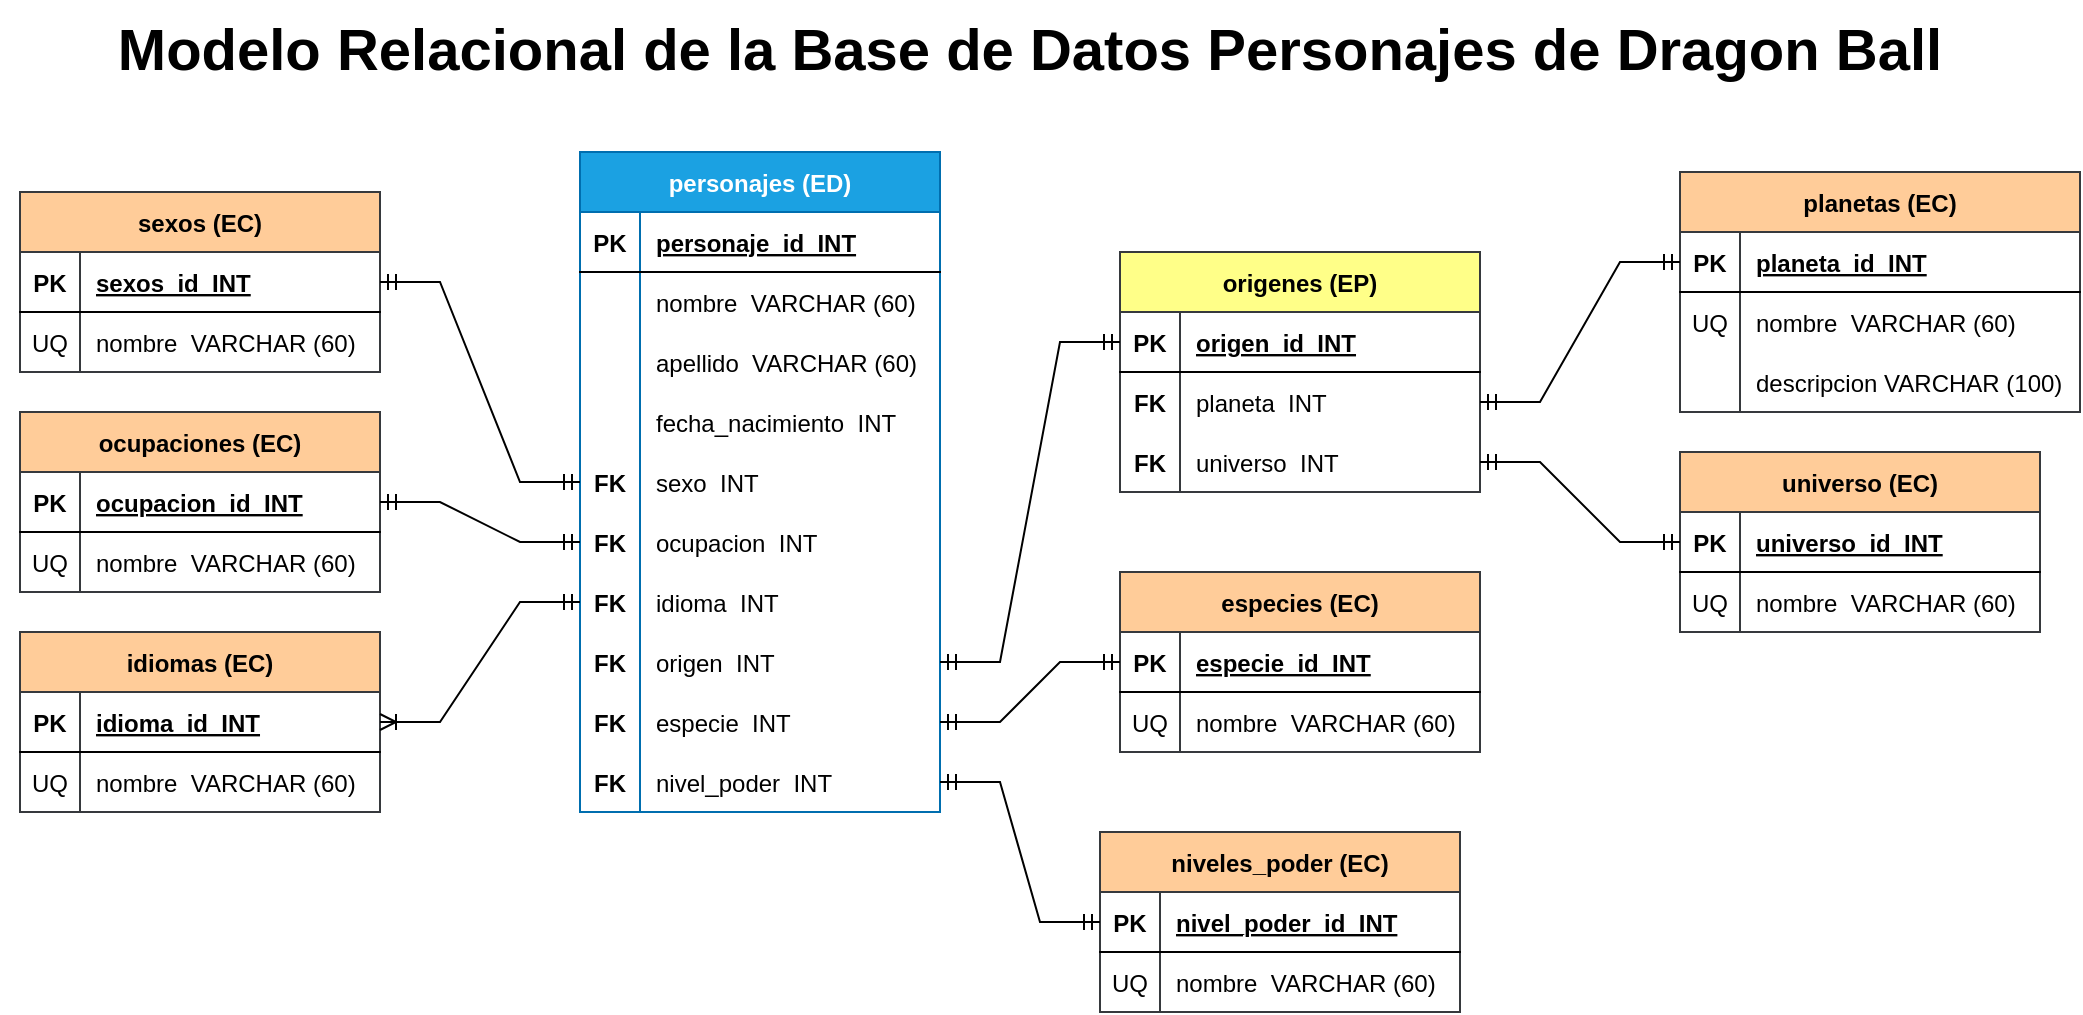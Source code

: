 <mxfile version="21.0.1" type="google"><diagram name="Página-1" id="bbQTdxXSk0I6vDs-b7Ec"><mxGraphModel grid="1" page="0" gridSize="10" guides="1" tooltips="1" connect="1" arrows="1" fold="1" pageScale="1" pageWidth="850" pageHeight="1100" background="none" math="0" shadow="0"><root><mxCell id="0"/><mxCell id="1" parent="0"/><mxCell id="jV3i_pDgE8Jr15Wq2Unc-1" value="personajes (ED)" style="shape=table;startSize=30;container=1;collapsible=1;childLayout=tableLayout;fixedRows=1;rowLines=0;fontStyle=1;align=center;resizeLast=1;fillColor=#1ba1e2;strokeColor=#006EAF;fontColor=#ffffff;" vertex="1" parent="1"><mxGeometry x="100" y="50" width="180" height="330" as="geometry"/></mxCell><mxCell id="jV3i_pDgE8Jr15Wq2Unc-2" value="" style="shape=tableRow;horizontal=0;startSize=0;swimlaneHead=0;swimlaneBody=0;fillColor=none;collapsible=0;dropTarget=0;points=[[0,0.5],[1,0.5]];portConstraint=eastwest;top=0;left=0;right=0;bottom=1;" vertex="1" parent="jV3i_pDgE8Jr15Wq2Unc-1"><mxGeometry y="30" width="180" height="30" as="geometry"/></mxCell><mxCell id="jV3i_pDgE8Jr15Wq2Unc-3" value="PK" style="shape=partialRectangle;connectable=0;fillColor=none;top=0;left=0;bottom=0;right=0;fontStyle=1;overflow=hidden;" vertex="1" parent="jV3i_pDgE8Jr15Wq2Unc-2"><mxGeometry width="30" height="30" as="geometry"><mxRectangle width="30" height="30" as="alternateBounds"/></mxGeometry></mxCell><mxCell id="jV3i_pDgE8Jr15Wq2Unc-4" value="personaje_id  INT" style="shape=partialRectangle;connectable=0;fillColor=none;top=0;left=0;bottom=0;right=0;align=left;spacingLeft=6;fontStyle=5;overflow=hidden;" vertex="1" parent="jV3i_pDgE8Jr15Wq2Unc-2"><mxGeometry x="30" width="150" height="30" as="geometry"><mxRectangle width="150" height="30" as="alternateBounds"/></mxGeometry></mxCell><mxCell id="jV3i_pDgE8Jr15Wq2Unc-5" value="" style="shape=tableRow;horizontal=0;startSize=0;swimlaneHead=0;swimlaneBody=0;fillColor=none;collapsible=0;dropTarget=0;points=[[0,0.5],[1,0.5]];portConstraint=eastwest;top=0;left=0;right=0;bottom=0;" vertex="1" parent="jV3i_pDgE8Jr15Wq2Unc-1"><mxGeometry y="60" width="180" height="30" as="geometry"/></mxCell><mxCell id="jV3i_pDgE8Jr15Wq2Unc-6" value="" style="shape=partialRectangle;connectable=0;fillColor=none;top=0;left=0;bottom=0;right=0;editable=1;overflow=hidden;" vertex="1" parent="jV3i_pDgE8Jr15Wq2Unc-5"><mxGeometry width="30" height="30" as="geometry"><mxRectangle width="30" height="30" as="alternateBounds"/></mxGeometry></mxCell><mxCell id="jV3i_pDgE8Jr15Wq2Unc-7" value="nombre  VARCHAR (60)" style="shape=partialRectangle;connectable=0;fillColor=none;top=0;left=0;bottom=0;right=0;align=left;spacingLeft=6;overflow=hidden;" vertex="1" parent="jV3i_pDgE8Jr15Wq2Unc-5"><mxGeometry x="30" width="150" height="30" as="geometry"><mxRectangle width="150" height="30" as="alternateBounds"/></mxGeometry></mxCell><mxCell id="jV3i_pDgE8Jr15Wq2Unc-8" value="" style="shape=tableRow;horizontal=0;startSize=0;swimlaneHead=0;swimlaneBody=0;fillColor=none;collapsible=0;dropTarget=0;points=[[0,0.5],[1,0.5]];portConstraint=eastwest;top=0;left=0;right=0;bottom=0;" vertex="1" parent="jV3i_pDgE8Jr15Wq2Unc-1"><mxGeometry y="90" width="180" height="30" as="geometry"/></mxCell><mxCell id="jV3i_pDgE8Jr15Wq2Unc-9" value="" style="shape=partialRectangle;connectable=0;fillColor=none;top=0;left=0;bottom=0;right=0;editable=1;overflow=hidden;" vertex="1" parent="jV3i_pDgE8Jr15Wq2Unc-8"><mxGeometry width="30" height="30" as="geometry"><mxRectangle width="30" height="30" as="alternateBounds"/></mxGeometry></mxCell><mxCell id="jV3i_pDgE8Jr15Wq2Unc-10" value="apellido  VARCHAR (60)" style="shape=partialRectangle;connectable=0;fillColor=none;top=0;left=0;bottom=0;right=0;align=left;spacingLeft=6;overflow=hidden;" vertex="1" parent="jV3i_pDgE8Jr15Wq2Unc-8"><mxGeometry x="30" width="150" height="30" as="geometry"><mxRectangle width="150" height="30" as="alternateBounds"/></mxGeometry></mxCell><mxCell id="jV3i_pDgE8Jr15Wq2Unc-11" value="" style="shape=tableRow;horizontal=0;startSize=0;swimlaneHead=0;swimlaneBody=0;fillColor=none;collapsible=0;dropTarget=0;points=[[0,0.5],[1,0.5]];portConstraint=eastwest;top=0;left=0;right=0;bottom=0;" vertex="1" parent="jV3i_pDgE8Jr15Wq2Unc-1"><mxGeometry y="120" width="180" height="30" as="geometry"/></mxCell><mxCell id="jV3i_pDgE8Jr15Wq2Unc-12" value="" style="shape=partialRectangle;connectable=0;fillColor=none;top=0;left=0;bottom=0;right=0;editable=1;overflow=hidden;" vertex="1" parent="jV3i_pDgE8Jr15Wq2Unc-11"><mxGeometry width="30" height="30" as="geometry"><mxRectangle width="30" height="30" as="alternateBounds"/></mxGeometry></mxCell><mxCell id="jV3i_pDgE8Jr15Wq2Unc-13" value="fecha_nacimiento  INT" style="shape=partialRectangle;connectable=0;fillColor=none;top=0;left=0;bottom=0;right=0;align=left;spacingLeft=6;overflow=hidden;" vertex="1" parent="jV3i_pDgE8Jr15Wq2Unc-11"><mxGeometry x="30" width="150" height="30" as="geometry"><mxRectangle width="150" height="30" as="alternateBounds"/></mxGeometry></mxCell><mxCell id="jV3i_pDgE8Jr15Wq2Unc-14" value="" style="shape=tableRow;horizontal=0;startSize=0;swimlaneHead=0;swimlaneBody=0;fillColor=none;collapsible=0;dropTarget=0;points=[[0,0.5],[1,0.5]];portConstraint=eastwest;top=0;left=0;right=0;bottom=0;" vertex="1" parent="jV3i_pDgE8Jr15Wq2Unc-1"><mxGeometry y="150" width="180" height="30" as="geometry"/></mxCell><mxCell id="jV3i_pDgE8Jr15Wq2Unc-15" value="FK" style="shape=partialRectangle;connectable=0;fillColor=none;top=0;left=0;bottom=0;right=0;editable=1;overflow=hidden;fontStyle=1" vertex="1" parent="jV3i_pDgE8Jr15Wq2Unc-14"><mxGeometry width="30" height="30" as="geometry"><mxRectangle width="30" height="30" as="alternateBounds"/></mxGeometry></mxCell><mxCell id="jV3i_pDgE8Jr15Wq2Unc-16" value="sexo  INT" style="shape=partialRectangle;connectable=0;fillColor=none;top=0;left=0;bottom=0;right=0;align=left;spacingLeft=6;overflow=hidden;" vertex="1" parent="jV3i_pDgE8Jr15Wq2Unc-14"><mxGeometry x="30" width="150" height="30" as="geometry"><mxRectangle width="150" height="30" as="alternateBounds"/></mxGeometry></mxCell><mxCell id="jV3i_pDgE8Jr15Wq2Unc-17" value="" style="shape=tableRow;horizontal=0;startSize=0;swimlaneHead=0;swimlaneBody=0;fillColor=none;collapsible=0;dropTarget=0;points=[[0,0.5],[1,0.5]];portConstraint=eastwest;top=0;left=0;right=0;bottom=0;" vertex="1" parent="jV3i_pDgE8Jr15Wq2Unc-1"><mxGeometry y="180" width="180" height="30" as="geometry"/></mxCell><mxCell id="jV3i_pDgE8Jr15Wq2Unc-18" value="FK" style="shape=partialRectangle;connectable=0;fillColor=none;top=0;left=0;bottom=0;right=0;editable=1;overflow=hidden;fontStyle=1" vertex="1" parent="jV3i_pDgE8Jr15Wq2Unc-17"><mxGeometry width="30" height="30" as="geometry"><mxRectangle width="30" height="30" as="alternateBounds"/></mxGeometry></mxCell><mxCell id="jV3i_pDgE8Jr15Wq2Unc-19" value="ocupacion  INT" style="shape=partialRectangle;connectable=0;fillColor=none;top=0;left=0;bottom=0;right=0;align=left;spacingLeft=6;overflow=hidden;" vertex="1" parent="jV3i_pDgE8Jr15Wq2Unc-17"><mxGeometry x="30" width="150" height="30" as="geometry"><mxRectangle width="150" height="30" as="alternateBounds"/></mxGeometry></mxCell><mxCell id="jV3i_pDgE8Jr15Wq2Unc-20" value="" style="shape=tableRow;horizontal=0;startSize=0;swimlaneHead=0;swimlaneBody=0;fillColor=none;collapsible=0;dropTarget=0;points=[[0,0.5],[1,0.5]];portConstraint=eastwest;top=0;left=0;right=0;bottom=0;" vertex="1" parent="jV3i_pDgE8Jr15Wq2Unc-1"><mxGeometry y="210" width="180" height="30" as="geometry"/></mxCell><mxCell id="jV3i_pDgE8Jr15Wq2Unc-21" value="FK" style="shape=partialRectangle;connectable=0;fillColor=none;top=0;left=0;bottom=0;right=0;editable=1;overflow=hidden;fontStyle=1" vertex="1" parent="jV3i_pDgE8Jr15Wq2Unc-20"><mxGeometry width="30" height="30" as="geometry"><mxRectangle width="30" height="30" as="alternateBounds"/></mxGeometry></mxCell><mxCell id="jV3i_pDgE8Jr15Wq2Unc-22" value="idioma  INT" style="shape=partialRectangle;connectable=0;fillColor=none;top=0;left=0;bottom=0;right=0;align=left;spacingLeft=6;overflow=hidden;" vertex="1" parent="jV3i_pDgE8Jr15Wq2Unc-20"><mxGeometry x="30" width="150" height="30" as="geometry"><mxRectangle width="150" height="30" as="alternateBounds"/></mxGeometry></mxCell><mxCell id="jV3i_pDgE8Jr15Wq2Unc-23" value="" style="shape=tableRow;horizontal=0;startSize=0;swimlaneHead=0;swimlaneBody=0;fillColor=none;collapsible=0;dropTarget=0;points=[[0,0.5],[1,0.5]];portConstraint=eastwest;top=0;left=0;right=0;bottom=0;" vertex="1" parent="jV3i_pDgE8Jr15Wq2Unc-1"><mxGeometry y="240" width="180" height="30" as="geometry"/></mxCell><mxCell id="jV3i_pDgE8Jr15Wq2Unc-24" value="FK" style="shape=partialRectangle;connectable=0;fillColor=none;top=0;left=0;bottom=0;right=0;editable=1;overflow=hidden;fontStyle=1" vertex="1" parent="jV3i_pDgE8Jr15Wq2Unc-23"><mxGeometry width="30" height="30" as="geometry"><mxRectangle width="30" height="30" as="alternateBounds"/></mxGeometry></mxCell><mxCell id="jV3i_pDgE8Jr15Wq2Unc-25" value="origen  INT" style="shape=partialRectangle;connectable=0;fillColor=none;top=0;left=0;bottom=0;right=0;align=left;spacingLeft=6;overflow=hidden;" vertex="1" parent="jV3i_pDgE8Jr15Wq2Unc-23"><mxGeometry x="30" width="150" height="30" as="geometry"><mxRectangle width="150" height="30" as="alternateBounds"/></mxGeometry></mxCell><mxCell id="jV3i_pDgE8Jr15Wq2Unc-26" value="" style="shape=tableRow;horizontal=0;startSize=0;swimlaneHead=0;swimlaneBody=0;fillColor=none;collapsible=0;dropTarget=0;points=[[0,0.5],[1,0.5]];portConstraint=eastwest;top=0;left=0;right=0;bottom=0;" vertex="1" parent="jV3i_pDgE8Jr15Wq2Unc-1"><mxGeometry y="270" width="180" height="30" as="geometry"/></mxCell><mxCell id="jV3i_pDgE8Jr15Wq2Unc-27" value="FK" style="shape=partialRectangle;connectable=0;fillColor=none;top=0;left=0;bottom=0;right=0;editable=1;overflow=hidden;fontStyle=1" vertex="1" parent="jV3i_pDgE8Jr15Wq2Unc-26"><mxGeometry width="30" height="30" as="geometry"><mxRectangle width="30" height="30" as="alternateBounds"/></mxGeometry></mxCell><mxCell id="jV3i_pDgE8Jr15Wq2Unc-28" value="especie  INT" style="shape=partialRectangle;connectable=0;fillColor=none;top=0;left=0;bottom=0;right=0;align=left;spacingLeft=6;overflow=hidden;" vertex="1" parent="jV3i_pDgE8Jr15Wq2Unc-26"><mxGeometry x="30" width="150" height="30" as="geometry"><mxRectangle width="150" height="30" as="alternateBounds"/></mxGeometry></mxCell><mxCell id="jV3i_pDgE8Jr15Wq2Unc-29" value="" style="shape=tableRow;horizontal=0;startSize=0;swimlaneHead=0;swimlaneBody=0;fillColor=none;collapsible=0;dropTarget=0;points=[[0,0.5],[1,0.5]];portConstraint=eastwest;top=0;left=0;right=0;bottom=0;" vertex="1" parent="jV3i_pDgE8Jr15Wq2Unc-1"><mxGeometry y="300" width="180" height="30" as="geometry"/></mxCell><mxCell id="jV3i_pDgE8Jr15Wq2Unc-30" value="FK" style="shape=partialRectangle;connectable=0;fillColor=none;top=0;left=0;bottom=0;right=0;editable=1;overflow=hidden;fontStyle=1" vertex="1" parent="jV3i_pDgE8Jr15Wq2Unc-29"><mxGeometry width="30" height="30" as="geometry"><mxRectangle width="30" height="30" as="alternateBounds"/></mxGeometry></mxCell><mxCell id="jV3i_pDgE8Jr15Wq2Unc-31" value="nivel_poder  INT" style="shape=partialRectangle;connectable=0;fillColor=none;top=0;left=0;bottom=0;right=0;align=left;spacingLeft=6;overflow=hidden;" vertex="1" parent="jV3i_pDgE8Jr15Wq2Unc-29"><mxGeometry x="30" width="150" height="30" as="geometry"><mxRectangle width="150" height="30" as="alternateBounds"/></mxGeometry></mxCell><mxCell id="jV3i_pDgE8Jr15Wq2Unc-32" value="sexos (EC)" style="shape=table;startSize=30;container=1;collapsible=1;childLayout=tableLayout;fixedRows=1;rowLines=0;fontStyle=1;align=center;resizeLast=1;fillColor=#ffcc99;strokeColor=#36393d;" vertex="1" parent="1"><mxGeometry x="-180" y="70" width="180" height="90" as="geometry"/></mxCell><mxCell id="jV3i_pDgE8Jr15Wq2Unc-33" value="" style="shape=tableRow;horizontal=0;startSize=0;swimlaneHead=0;swimlaneBody=0;fillColor=none;collapsible=0;dropTarget=0;points=[[0,0.5],[1,0.5]];portConstraint=eastwest;top=0;left=0;right=0;bottom=1;" vertex="1" parent="jV3i_pDgE8Jr15Wq2Unc-32"><mxGeometry y="30" width="180" height="30" as="geometry"/></mxCell><mxCell id="jV3i_pDgE8Jr15Wq2Unc-34" value="PK" style="shape=partialRectangle;connectable=0;fillColor=none;top=0;left=0;bottom=0;right=0;fontStyle=1;overflow=hidden;" vertex="1" parent="jV3i_pDgE8Jr15Wq2Unc-33"><mxGeometry width="30" height="30" as="geometry"><mxRectangle width="30" height="30" as="alternateBounds"/></mxGeometry></mxCell><mxCell id="jV3i_pDgE8Jr15Wq2Unc-35" value="sexos_id  INT" style="shape=partialRectangle;connectable=0;fillColor=none;top=0;left=0;bottom=0;right=0;align=left;spacingLeft=6;fontStyle=5;overflow=hidden;" vertex="1" parent="jV3i_pDgE8Jr15Wq2Unc-33"><mxGeometry x="30" width="150" height="30" as="geometry"><mxRectangle width="150" height="30" as="alternateBounds"/></mxGeometry></mxCell><mxCell id="jV3i_pDgE8Jr15Wq2Unc-36" value="" style="shape=tableRow;horizontal=0;startSize=0;swimlaneHead=0;swimlaneBody=0;fillColor=none;collapsible=0;dropTarget=0;points=[[0,0.5],[1,0.5]];portConstraint=eastwest;top=0;left=0;right=0;bottom=0;" vertex="1" parent="jV3i_pDgE8Jr15Wq2Unc-32"><mxGeometry y="60" width="180" height="30" as="geometry"/></mxCell><mxCell id="jV3i_pDgE8Jr15Wq2Unc-37" value="UQ" style="shape=partialRectangle;connectable=0;fillColor=none;top=0;left=0;bottom=0;right=0;editable=1;overflow=hidden;" vertex="1" parent="jV3i_pDgE8Jr15Wq2Unc-36"><mxGeometry width="30" height="30" as="geometry"><mxRectangle width="30" height="30" as="alternateBounds"/></mxGeometry></mxCell><mxCell id="jV3i_pDgE8Jr15Wq2Unc-38" value="nombre  VARCHAR (60)" style="shape=partialRectangle;connectable=0;fillColor=none;top=0;left=0;bottom=0;right=0;align=left;spacingLeft=6;overflow=hidden;" vertex="1" parent="jV3i_pDgE8Jr15Wq2Unc-36"><mxGeometry x="30" width="150" height="30" as="geometry"><mxRectangle width="150" height="30" as="alternateBounds"/></mxGeometry></mxCell><mxCell id="jV3i_pDgE8Jr15Wq2Unc-45" value="ocupaciones (EC)" style="shape=table;startSize=30;container=1;collapsible=1;childLayout=tableLayout;fixedRows=1;rowLines=0;fontStyle=1;align=center;resizeLast=1;fillColor=#ffcc99;strokeColor=#36393d;" vertex="1" parent="1"><mxGeometry x="-180" y="180" width="180" height="90" as="geometry"/></mxCell><mxCell id="jV3i_pDgE8Jr15Wq2Unc-46" value="" style="shape=tableRow;horizontal=0;startSize=0;swimlaneHead=0;swimlaneBody=0;fillColor=none;collapsible=0;dropTarget=0;points=[[0,0.5],[1,0.5]];portConstraint=eastwest;top=0;left=0;right=0;bottom=1;" vertex="1" parent="jV3i_pDgE8Jr15Wq2Unc-45"><mxGeometry y="30" width="180" height="30" as="geometry"/></mxCell><mxCell id="jV3i_pDgE8Jr15Wq2Unc-47" value="PK" style="shape=partialRectangle;connectable=0;fillColor=none;top=0;left=0;bottom=0;right=0;fontStyle=1;overflow=hidden;" vertex="1" parent="jV3i_pDgE8Jr15Wq2Unc-46"><mxGeometry width="30" height="30" as="geometry"><mxRectangle width="30" height="30" as="alternateBounds"/></mxGeometry></mxCell><mxCell id="jV3i_pDgE8Jr15Wq2Unc-48" value="ocupacion_id  INT" style="shape=partialRectangle;connectable=0;fillColor=none;top=0;left=0;bottom=0;right=0;align=left;spacingLeft=6;fontStyle=5;overflow=hidden;" vertex="1" parent="jV3i_pDgE8Jr15Wq2Unc-46"><mxGeometry x="30" width="150" height="30" as="geometry"><mxRectangle width="150" height="30" as="alternateBounds"/></mxGeometry></mxCell><mxCell id="jV3i_pDgE8Jr15Wq2Unc-49" value="" style="shape=tableRow;horizontal=0;startSize=0;swimlaneHead=0;swimlaneBody=0;fillColor=none;collapsible=0;dropTarget=0;points=[[0,0.5],[1,0.5]];portConstraint=eastwest;top=0;left=0;right=0;bottom=0;" vertex="1" parent="jV3i_pDgE8Jr15Wq2Unc-45"><mxGeometry y="60" width="180" height="30" as="geometry"/></mxCell><mxCell id="jV3i_pDgE8Jr15Wq2Unc-50" value="UQ" style="shape=partialRectangle;connectable=0;fillColor=none;top=0;left=0;bottom=0;right=0;editable=1;overflow=hidden;" vertex="1" parent="jV3i_pDgE8Jr15Wq2Unc-49"><mxGeometry width="30" height="30" as="geometry"><mxRectangle width="30" height="30" as="alternateBounds"/></mxGeometry></mxCell><mxCell id="jV3i_pDgE8Jr15Wq2Unc-51" value="nombre  VARCHAR (60)" style="shape=partialRectangle;connectable=0;fillColor=none;top=0;left=0;bottom=0;right=0;align=left;spacingLeft=6;overflow=hidden;" vertex="1" parent="jV3i_pDgE8Jr15Wq2Unc-49"><mxGeometry x="30" width="150" height="30" as="geometry"><mxRectangle width="150" height="30" as="alternateBounds"/></mxGeometry></mxCell><mxCell id="jV3i_pDgE8Jr15Wq2Unc-58" value="origenes (EP)" style="shape=table;startSize=30;container=1;collapsible=1;childLayout=tableLayout;fixedRows=1;rowLines=0;fontStyle=1;align=center;resizeLast=1;fillColor=#ffff88;strokeColor=#36393d;" vertex="1" parent="1"><mxGeometry x="370" y="100" width="180" height="120" as="geometry"/></mxCell><mxCell id="jV3i_pDgE8Jr15Wq2Unc-59" value="" style="shape=tableRow;horizontal=0;startSize=0;swimlaneHead=0;swimlaneBody=0;fillColor=none;collapsible=0;dropTarget=0;points=[[0,0.5],[1,0.5]];portConstraint=eastwest;top=0;left=0;right=0;bottom=1;" vertex="1" parent="jV3i_pDgE8Jr15Wq2Unc-58"><mxGeometry y="30" width="180" height="30" as="geometry"/></mxCell><mxCell id="jV3i_pDgE8Jr15Wq2Unc-60" value="PK" style="shape=partialRectangle;connectable=0;fillColor=none;top=0;left=0;bottom=0;right=0;fontStyle=1;overflow=hidden;" vertex="1" parent="jV3i_pDgE8Jr15Wq2Unc-59"><mxGeometry width="30" height="30" as="geometry"><mxRectangle width="30" height="30" as="alternateBounds"/></mxGeometry></mxCell><mxCell id="jV3i_pDgE8Jr15Wq2Unc-61" value="origen_id  INT" style="shape=partialRectangle;connectable=0;fillColor=none;top=0;left=0;bottom=0;right=0;align=left;spacingLeft=6;fontStyle=5;overflow=hidden;" vertex="1" parent="jV3i_pDgE8Jr15Wq2Unc-59"><mxGeometry x="30" width="150" height="30" as="geometry"><mxRectangle width="150" height="30" as="alternateBounds"/></mxGeometry></mxCell><mxCell id="jV3i_pDgE8Jr15Wq2Unc-62" value="" style="shape=tableRow;horizontal=0;startSize=0;swimlaneHead=0;swimlaneBody=0;fillColor=none;collapsible=0;dropTarget=0;points=[[0,0.5],[1,0.5]];portConstraint=eastwest;top=0;left=0;right=0;bottom=0;" vertex="1" parent="jV3i_pDgE8Jr15Wq2Unc-58"><mxGeometry y="60" width="180" height="30" as="geometry"/></mxCell><mxCell id="jV3i_pDgE8Jr15Wq2Unc-63" value="FK" style="shape=partialRectangle;connectable=0;fillColor=none;top=0;left=0;bottom=0;right=0;editable=1;overflow=hidden;fontStyle=1" vertex="1" parent="jV3i_pDgE8Jr15Wq2Unc-62"><mxGeometry width="30" height="30" as="geometry"><mxRectangle width="30" height="30" as="alternateBounds"/></mxGeometry></mxCell><mxCell id="jV3i_pDgE8Jr15Wq2Unc-64" value="planeta  INT" style="shape=partialRectangle;connectable=0;fillColor=none;top=0;left=0;bottom=0;right=0;align=left;spacingLeft=6;overflow=hidden;" vertex="1" parent="jV3i_pDgE8Jr15Wq2Unc-62"><mxGeometry x="30" width="150" height="30" as="geometry"><mxRectangle width="150" height="30" as="alternateBounds"/></mxGeometry></mxCell><mxCell id="jV3i_pDgE8Jr15Wq2Unc-65" value="" style="shape=tableRow;horizontal=0;startSize=0;swimlaneHead=0;swimlaneBody=0;fillColor=none;collapsible=0;dropTarget=0;points=[[0,0.5],[1,0.5]];portConstraint=eastwest;top=0;left=0;right=0;bottom=0;" vertex="1" parent="jV3i_pDgE8Jr15Wq2Unc-58"><mxGeometry y="90" width="180" height="30" as="geometry"/></mxCell><mxCell id="jV3i_pDgE8Jr15Wq2Unc-66" value="FK" style="shape=partialRectangle;connectable=0;fillColor=none;top=0;left=0;bottom=0;right=0;editable=1;overflow=hidden;fontStyle=1" vertex="1" parent="jV3i_pDgE8Jr15Wq2Unc-65"><mxGeometry width="30" height="30" as="geometry"><mxRectangle width="30" height="30" as="alternateBounds"/></mxGeometry></mxCell><mxCell id="jV3i_pDgE8Jr15Wq2Unc-67" value="universo  INT" style="shape=partialRectangle;connectable=0;fillColor=none;top=0;left=0;bottom=0;right=0;align=left;spacingLeft=6;overflow=hidden;" vertex="1" parent="jV3i_pDgE8Jr15Wq2Unc-65"><mxGeometry x="30" width="150" height="30" as="geometry"><mxRectangle width="150" height="30" as="alternateBounds"/></mxGeometry></mxCell><mxCell id="jV3i_pDgE8Jr15Wq2Unc-71" value="idiomas (EC)" style="shape=table;startSize=30;container=1;collapsible=1;childLayout=tableLayout;fixedRows=1;rowLines=0;fontStyle=1;align=center;resizeLast=1;fillColor=#ffcc99;strokeColor=#36393d;" vertex="1" parent="1"><mxGeometry x="-180" y="290" width="180" height="90" as="geometry"/></mxCell><mxCell id="jV3i_pDgE8Jr15Wq2Unc-72" value="" style="shape=tableRow;horizontal=0;startSize=0;swimlaneHead=0;swimlaneBody=0;fillColor=none;collapsible=0;dropTarget=0;points=[[0,0.5],[1,0.5]];portConstraint=eastwest;top=0;left=0;right=0;bottom=1;" vertex="1" parent="jV3i_pDgE8Jr15Wq2Unc-71"><mxGeometry y="30" width="180" height="30" as="geometry"/></mxCell><mxCell id="jV3i_pDgE8Jr15Wq2Unc-73" value="PK" style="shape=partialRectangle;connectable=0;fillColor=none;top=0;left=0;bottom=0;right=0;fontStyle=1;overflow=hidden;" vertex="1" parent="jV3i_pDgE8Jr15Wq2Unc-72"><mxGeometry width="30" height="30" as="geometry"><mxRectangle width="30" height="30" as="alternateBounds"/></mxGeometry></mxCell><mxCell id="jV3i_pDgE8Jr15Wq2Unc-74" value="idioma_id  INT" style="shape=partialRectangle;connectable=0;fillColor=none;top=0;left=0;bottom=0;right=0;align=left;spacingLeft=6;fontStyle=5;overflow=hidden;" vertex="1" parent="jV3i_pDgE8Jr15Wq2Unc-72"><mxGeometry x="30" width="150" height="30" as="geometry"><mxRectangle width="150" height="30" as="alternateBounds"/></mxGeometry></mxCell><mxCell id="jV3i_pDgE8Jr15Wq2Unc-75" value="" style="shape=tableRow;horizontal=0;startSize=0;swimlaneHead=0;swimlaneBody=0;fillColor=none;collapsible=0;dropTarget=0;points=[[0,0.5],[1,0.5]];portConstraint=eastwest;top=0;left=0;right=0;bottom=0;" vertex="1" parent="jV3i_pDgE8Jr15Wq2Unc-71"><mxGeometry y="60" width="180" height="30" as="geometry"/></mxCell><mxCell id="jV3i_pDgE8Jr15Wq2Unc-76" value="UQ" style="shape=partialRectangle;connectable=0;fillColor=none;top=0;left=0;bottom=0;right=0;editable=1;overflow=hidden;" vertex="1" parent="jV3i_pDgE8Jr15Wq2Unc-75"><mxGeometry width="30" height="30" as="geometry"><mxRectangle width="30" height="30" as="alternateBounds"/></mxGeometry></mxCell><mxCell id="jV3i_pDgE8Jr15Wq2Unc-77" value="nombre  VARCHAR (60)" style="shape=partialRectangle;connectable=0;fillColor=none;top=0;left=0;bottom=0;right=0;align=left;spacingLeft=6;overflow=hidden;" vertex="1" parent="jV3i_pDgE8Jr15Wq2Unc-75"><mxGeometry x="30" width="150" height="30" as="geometry"><mxRectangle width="150" height="30" as="alternateBounds"/></mxGeometry></mxCell><mxCell id="jV3i_pDgE8Jr15Wq2Unc-84" value="planetas (EC)" style="shape=table;startSize=30;container=1;collapsible=1;childLayout=tableLayout;fixedRows=1;rowLines=0;fontStyle=1;align=center;resizeLast=1;fillColor=#ffcc99;strokeColor=#36393d;" vertex="1" parent="1"><mxGeometry x="650" y="60" width="200" height="120" as="geometry"/></mxCell><mxCell id="jV3i_pDgE8Jr15Wq2Unc-85" value="" style="shape=tableRow;horizontal=0;startSize=0;swimlaneHead=0;swimlaneBody=0;fillColor=none;collapsible=0;dropTarget=0;points=[[0,0.5],[1,0.5]];portConstraint=eastwest;top=0;left=0;right=0;bottom=1;" vertex="1" parent="jV3i_pDgE8Jr15Wq2Unc-84"><mxGeometry y="30" width="200" height="30" as="geometry"/></mxCell><mxCell id="jV3i_pDgE8Jr15Wq2Unc-86" value="PK" style="shape=partialRectangle;connectable=0;fillColor=none;top=0;left=0;bottom=0;right=0;fontStyle=1;overflow=hidden;" vertex="1" parent="jV3i_pDgE8Jr15Wq2Unc-85"><mxGeometry width="30" height="30" as="geometry"><mxRectangle width="30" height="30" as="alternateBounds"/></mxGeometry></mxCell><mxCell id="jV3i_pDgE8Jr15Wq2Unc-87" value="planeta_id  INT" style="shape=partialRectangle;connectable=0;fillColor=none;top=0;left=0;bottom=0;right=0;align=left;spacingLeft=6;fontStyle=5;overflow=hidden;" vertex="1" parent="jV3i_pDgE8Jr15Wq2Unc-85"><mxGeometry x="30" width="170" height="30" as="geometry"><mxRectangle width="170" height="30" as="alternateBounds"/></mxGeometry></mxCell><mxCell id="jV3i_pDgE8Jr15Wq2Unc-88" value="" style="shape=tableRow;horizontal=0;startSize=0;swimlaneHead=0;swimlaneBody=0;fillColor=none;collapsible=0;dropTarget=0;points=[[0,0.5],[1,0.5]];portConstraint=eastwest;top=0;left=0;right=0;bottom=0;" vertex="1" parent="jV3i_pDgE8Jr15Wq2Unc-84"><mxGeometry y="60" width="200" height="30" as="geometry"/></mxCell><mxCell id="jV3i_pDgE8Jr15Wq2Unc-89" value="UQ" style="shape=partialRectangle;connectable=0;fillColor=none;top=0;left=0;bottom=0;right=0;editable=1;overflow=hidden;" vertex="1" parent="jV3i_pDgE8Jr15Wq2Unc-88"><mxGeometry width="30" height="30" as="geometry"><mxRectangle width="30" height="30" as="alternateBounds"/></mxGeometry></mxCell><mxCell id="jV3i_pDgE8Jr15Wq2Unc-90" value="nombre  VARCHAR (60)" style="shape=partialRectangle;connectable=0;fillColor=none;top=0;left=0;bottom=0;right=0;align=left;spacingLeft=6;overflow=hidden;" vertex="1" parent="jV3i_pDgE8Jr15Wq2Unc-88"><mxGeometry x="30" width="170" height="30" as="geometry"><mxRectangle width="170" height="30" as="alternateBounds"/></mxGeometry></mxCell><mxCell id="jV3i_pDgE8Jr15Wq2Unc-91" value="" style="shape=tableRow;horizontal=0;startSize=0;swimlaneHead=0;swimlaneBody=0;fillColor=none;collapsible=0;dropTarget=0;points=[[0,0.5],[1,0.5]];portConstraint=eastwest;top=0;left=0;right=0;bottom=0;" vertex="1" parent="jV3i_pDgE8Jr15Wq2Unc-84"><mxGeometry y="90" width="200" height="30" as="geometry"/></mxCell><mxCell id="jV3i_pDgE8Jr15Wq2Unc-92" value="" style="shape=partialRectangle;connectable=0;fillColor=none;top=0;left=0;bottom=0;right=0;editable=1;overflow=hidden;" vertex="1" parent="jV3i_pDgE8Jr15Wq2Unc-91"><mxGeometry width="30" height="30" as="geometry"><mxRectangle width="30" height="30" as="alternateBounds"/></mxGeometry></mxCell><mxCell id="jV3i_pDgE8Jr15Wq2Unc-93" value="descripcion VARCHAR (100)" style="shape=partialRectangle;connectable=0;fillColor=none;top=0;left=0;bottom=0;right=0;align=left;spacingLeft=6;overflow=hidden;" vertex="1" parent="jV3i_pDgE8Jr15Wq2Unc-91"><mxGeometry x="30" width="170" height="30" as="geometry"><mxRectangle width="170" height="30" as="alternateBounds"/></mxGeometry></mxCell><mxCell id="jV3i_pDgE8Jr15Wq2Unc-97" value="universo (EC)" style="shape=table;startSize=30;container=1;collapsible=1;childLayout=tableLayout;fixedRows=1;rowLines=0;fontStyle=1;align=center;resizeLast=1;fillColor=#ffcc99;strokeColor=#36393d;" vertex="1" parent="1"><mxGeometry x="650" y="200" width="180" height="90" as="geometry"/></mxCell><mxCell id="jV3i_pDgE8Jr15Wq2Unc-98" value="" style="shape=tableRow;horizontal=0;startSize=0;swimlaneHead=0;swimlaneBody=0;fillColor=none;collapsible=0;dropTarget=0;points=[[0,0.5],[1,0.5]];portConstraint=eastwest;top=0;left=0;right=0;bottom=1;" vertex="1" parent="jV3i_pDgE8Jr15Wq2Unc-97"><mxGeometry y="30" width="180" height="30" as="geometry"/></mxCell><mxCell id="jV3i_pDgE8Jr15Wq2Unc-99" value="PK" style="shape=partialRectangle;connectable=0;fillColor=none;top=0;left=0;bottom=0;right=0;fontStyle=1;overflow=hidden;" vertex="1" parent="jV3i_pDgE8Jr15Wq2Unc-98"><mxGeometry width="30" height="30" as="geometry"><mxRectangle width="30" height="30" as="alternateBounds"/></mxGeometry></mxCell><mxCell id="jV3i_pDgE8Jr15Wq2Unc-100" value="universo_id  INT" style="shape=partialRectangle;connectable=0;fillColor=none;top=0;left=0;bottom=0;right=0;align=left;spacingLeft=6;fontStyle=5;overflow=hidden;" vertex="1" parent="jV3i_pDgE8Jr15Wq2Unc-98"><mxGeometry x="30" width="150" height="30" as="geometry"><mxRectangle width="150" height="30" as="alternateBounds"/></mxGeometry></mxCell><mxCell id="jV3i_pDgE8Jr15Wq2Unc-101" value="" style="shape=tableRow;horizontal=0;startSize=0;swimlaneHead=0;swimlaneBody=0;fillColor=none;collapsible=0;dropTarget=0;points=[[0,0.5],[1,0.5]];portConstraint=eastwest;top=0;left=0;right=0;bottom=0;" vertex="1" parent="jV3i_pDgE8Jr15Wq2Unc-97"><mxGeometry y="60" width="180" height="30" as="geometry"/></mxCell><mxCell id="jV3i_pDgE8Jr15Wq2Unc-102" value="UQ" style="shape=partialRectangle;connectable=0;fillColor=none;top=0;left=0;bottom=0;right=0;editable=1;overflow=hidden;" vertex="1" parent="jV3i_pDgE8Jr15Wq2Unc-101"><mxGeometry width="30" height="30" as="geometry"><mxRectangle width="30" height="30" as="alternateBounds"/></mxGeometry></mxCell><mxCell id="jV3i_pDgE8Jr15Wq2Unc-103" value="nombre  VARCHAR (60)" style="shape=partialRectangle;connectable=0;fillColor=none;top=0;left=0;bottom=0;right=0;align=left;spacingLeft=6;overflow=hidden;" vertex="1" parent="jV3i_pDgE8Jr15Wq2Unc-101"><mxGeometry x="30" width="150" height="30" as="geometry"><mxRectangle width="150" height="30" as="alternateBounds"/></mxGeometry></mxCell><mxCell id="jV3i_pDgE8Jr15Wq2Unc-110" value="especies (EC)" style="shape=table;startSize=30;container=1;collapsible=1;childLayout=tableLayout;fixedRows=1;rowLines=0;fontStyle=1;align=center;resizeLast=1;fillColor=#ffcc99;strokeColor=#36393d;" vertex="1" parent="1"><mxGeometry x="370" y="260" width="180" height="90" as="geometry"/></mxCell><mxCell id="jV3i_pDgE8Jr15Wq2Unc-111" value="" style="shape=tableRow;horizontal=0;startSize=0;swimlaneHead=0;swimlaneBody=0;fillColor=none;collapsible=0;dropTarget=0;points=[[0,0.5],[1,0.5]];portConstraint=eastwest;top=0;left=0;right=0;bottom=1;" vertex="1" parent="jV3i_pDgE8Jr15Wq2Unc-110"><mxGeometry y="30" width="180" height="30" as="geometry"/></mxCell><mxCell id="jV3i_pDgE8Jr15Wq2Unc-112" value="PK" style="shape=partialRectangle;connectable=0;fillColor=none;top=0;left=0;bottom=0;right=0;fontStyle=1;overflow=hidden;" vertex="1" parent="jV3i_pDgE8Jr15Wq2Unc-111"><mxGeometry width="30" height="30" as="geometry"><mxRectangle width="30" height="30" as="alternateBounds"/></mxGeometry></mxCell><mxCell id="jV3i_pDgE8Jr15Wq2Unc-113" value="especie_id  INT" style="shape=partialRectangle;connectable=0;fillColor=none;top=0;left=0;bottom=0;right=0;align=left;spacingLeft=6;fontStyle=5;overflow=hidden;" vertex="1" parent="jV3i_pDgE8Jr15Wq2Unc-111"><mxGeometry x="30" width="150" height="30" as="geometry"><mxRectangle width="150" height="30" as="alternateBounds"/></mxGeometry></mxCell><mxCell id="jV3i_pDgE8Jr15Wq2Unc-114" value="" style="shape=tableRow;horizontal=0;startSize=0;swimlaneHead=0;swimlaneBody=0;fillColor=none;collapsible=0;dropTarget=0;points=[[0,0.5],[1,0.5]];portConstraint=eastwest;top=0;left=0;right=0;bottom=0;" vertex="1" parent="jV3i_pDgE8Jr15Wq2Unc-110"><mxGeometry y="60" width="180" height="30" as="geometry"/></mxCell><mxCell id="jV3i_pDgE8Jr15Wq2Unc-115" value="UQ" style="shape=partialRectangle;connectable=0;fillColor=none;top=0;left=0;bottom=0;right=0;editable=1;overflow=hidden;" vertex="1" parent="jV3i_pDgE8Jr15Wq2Unc-114"><mxGeometry width="30" height="30" as="geometry"><mxRectangle width="30" height="30" as="alternateBounds"/></mxGeometry></mxCell><mxCell id="jV3i_pDgE8Jr15Wq2Unc-116" value="nombre  VARCHAR (60)" style="shape=partialRectangle;connectable=0;fillColor=none;top=0;left=0;bottom=0;right=0;align=left;spacingLeft=6;overflow=hidden;" vertex="1" parent="jV3i_pDgE8Jr15Wq2Unc-114"><mxGeometry x="30" width="150" height="30" as="geometry"><mxRectangle width="150" height="30" as="alternateBounds"/></mxGeometry></mxCell><mxCell id="jV3i_pDgE8Jr15Wq2Unc-123" value="niveles_poder (EC)" style="shape=table;startSize=30;container=1;collapsible=1;childLayout=tableLayout;fixedRows=1;rowLines=0;fontStyle=1;align=center;resizeLast=1;fillColor=#ffcc99;strokeColor=#36393d;" vertex="1" parent="1"><mxGeometry x="360" y="390" width="180" height="90" as="geometry"/></mxCell><mxCell id="jV3i_pDgE8Jr15Wq2Unc-124" value="" style="shape=tableRow;horizontal=0;startSize=0;swimlaneHead=0;swimlaneBody=0;fillColor=none;collapsible=0;dropTarget=0;points=[[0,0.5],[1,0.5]];portConstraint=eastwest;top=0;left=0;right=0;bottom=1;" vertex="1" parent="jV3i_pDgE8Jr15Wq2Unc-123"><mxGeometry y="30" width="180" height="30" as="geometry"/></mxCell><mxCell id="jV3i_pDgE8Jr15Wq2Unc-125" value="PK" style="shape=partialRectangle;connectable=0;fillColor=none;top=0;left=0;bottom=0;right=0;fontStyle=1;overflow=hidden;" vertex="1" parent="jV3i_pDgE8Jr15Wq2Unc-124"><mxGeometry width="30" height="30" as="geometry"><mxRectangle width="30" height="30" as="alternateBounds"/></mxGeometry></mxCell><mxCell id="jV3i_pDgE8Jr15Wq2Unc-126" value="nivel_poder_id  INT" style="shape=partialRectangle;connectable=0;fillColor=none;top=0;left=0;bottom=0;right=0;align=left;spacingLeft=6;fontStyle=5;overflow=hidden;" vertex="1" parent="jV3i_pDgE8Jr15Wq2Unc-124"><mxGeometry x="30" width="150" height="30" as="geometry"><mxRectangle width="150" height="30" as="alternateBounds"/></mxGeometry></mxCell><mxCell id="jV3i_pDgE8Jr15Wq2Unc-127" value="" style="shape=tableRow;horizontal=0;startSize=0;swimlaneHead=0;swimlaneBody=0;fillColor=none;collapsible=0;dropTarget=0;points=[[0,0.5],[1,0.5]];portConstraint=eastwest;top=0;left=0;right=0;bottom=0;" vertex="1" parent="jV3i_pDgE8Jr15Wq2Unc-123"><mxGeometry y="60" width="180" height="30" as="geometry"/></mxCell><mxCell id="jV3i_pDgE8Jr15Wq2Unc-128" value="UQ" style="shape=partialRectangle;connectable=0;fillColor=none;top=0;left=0;bottom=0;right=0;editable=1;overflow=hidden;" vertex="1" parent="jV3i_pDgE8Jr15Wq2Unc-127"><mxGeometry width="30" height="30" as="geometry"><mxRectangle width="30" height="30" as="alternateBounds"/></mxGeometry></mxCell><mxCell id="jV3i_pDgE8Jr15Wq2Unc-129" value="nombre  VARCHAR (60)" style="shape=partialRectangle;connectable=0;fillColor=none;top=0;left=0;bottom=0;right=0;align=left;spacingLeft=6;overflow=hidden;" vertex="1" parent="jV3i_pDgE8Jr15Wq2Unc-127"><mxGeometry x="30" width="150" height="30" as="geometry"><mxRectangle width="150" height="30" as="alternateBounds"/></mxGeometry></mxCell><mxCell id="jV3i_pDgE8Jr15Wq2Unc-136" value="" style="edgeStyle=entityRelationEdgeStyle;fontSize=12;html=1;endArrow=ERmandOne;startArrow=ERmandOne;rounded=0;entryX=1;entryY=0.5;entryDx=0;entryDy=0;exitX=0;exitY=0.5;exitDx=0;exitDy=0;" edge="1" parent="1" source="jV3i_pDgE8Jr15Wq2Unc-14" target="jV3i_pDgE8Jr15Wq2Unc-33"><mxGeometry width="100" height="100" relative="1" as="geometry"><mxPoint x="-20" y="280" as="sourcePoint"/><mxPoint x="80" y="180" as="targetPoint"/></mxGeometry></mxCell><mxCell id="jV3i_pDgE8Jr15Wq2Unc-137" value="" style="edgeStyle=entityRelationEdgeStyle;fontSize=12;html=1;endArrow=ERmandOne;startArrow=ERmandOne;rounded=0;exitX=1;exitY=0.5;exitDx=0;exitDy=0;entryX=0;entryY=0.5;entryDx=0;entryDy=0;" edge="1" parent="1" source="jV3i_pDgE8Jr15Wq2Unc-46" target="jV3i_pDgE8Jr15Wq2Unc-17"><mxGeometry width="100" height="100" relative="1" as="geometry"><mxPoint x="300" y="290" as="sourcePoint"/><mxPoint x="400" y="190" as="targetPoint"/></mxGeometry></mxCell><mxCell id="jV3i_pDgE8Jr15Wq2Unc-138" value="" style="edgeStyle=entityRelationEdgeStyle;fontSize=12;html=1;endArrow=ERmandOne;startArrow=ERmandOne;rounded=0;exitX=1;exitY=0.5;exitDx=0;exitDy=0;entryX=0;entryY=0.5;entryDx=0;entryDy=0;" edge="1" parent="1" source="jV3i_pDgE8Jr15Wq2Unc-23" target="jV3i_pDgE8Jr15Wq2Unc-59"><mxGeometry width="100" height="100" relative="1" as="geometry"><mxPoint x="470" y="330" as="sourcePoint"/><mxPoint x="570" y="230" as="targetPoint"/></mxGeometry></mxCell><mxCell id="jV3i_pDgE8Jr15Wq2Unc-139" value="" style="edgeStyle=entityRelationEdgeStyle;fontSize=12;html=1;endArrow=ERoneToMany;startArrow=ERmandOne;rounded=0;exitX=0;exitY=0.5;exitDx=0;exitDy=0;entryX=1;entryY=0.5;entryDx=0;entryDy=0;" edge="1" parent="1" source="jV3i_pDgE8Jr15Wq2Unc-20" target="jV3i_pDgE8Jr15Wq2Unc-72"><mxGeometry width="100" height="100" relative="1" as="geometry"><mxPoint x="260" y="350" as="sourcePoint"/><mxPoint x="360" y="250" as="targetPoint"/></mxGeometry></mxCell><mxCell id="jV3i_pDgE8Jr15Wq2Unc-140" value="" style="fontSize=12;html=1;endArrow=ERmandOne;startArrow=ERmandOne;rounded=0;entryX=0;entryY=0.5;entryDx=0;entryDy=0;exitX=1;exitY=0.5;exitDx=0;exitDy=0;edgeStyle=entityRelationEdgeStyle;" edge="1" parent="1" source="jV3i_pDgE8Jr15Wq2Unc-62" target="jV3i_pDgE8Jr15Wq2Unc-85"><mxGeometry width="100" height="100" relative="1" as="geometry"><mxPoint x="570" y="170" as="sourcePoint"/><mxPoint x="670" y="70" as="targetPoint"/></mxGeometry></mxCell><mxCell id="jV3i_pDgE8Jr15Wq2Unc-141" value="" style="fontSize=12;html=1;endArrow=ERmandOne;startArrow=ERmandOne;rounded=0;exitX=1;exitY=0.5;exitDx=0;exitDy=0;entryX=0;entryY=0.5;entryDx=0;entryDy=0;edgeStyle=entityRelationEdgeStyle;" edge="1" parent="1" source="jV3i_pDgE8Jr15Wq2Unc-65" target="jV3i_pDgE8Jr15Wq2Unc-98"><mxGeometry width="100" height="100" relative="1" as="geometry"><mxPoint x="610" y="300" as="sourcePoint"/><mxPoint x="710" y="200" as="targetPoint"/></mxGeometry></mxCell><mxCell id="jV3i_pDgE8Jr15Wq2Unc-142" value="" style="edgeStyle=entityRelationEdgeStyle;fontSize=12;html=1;endArrow=ERmandOne;startArrow=ERmandOne;rounded=0;entryX=0;entryY=0.5;entryDx=0;entryDy=0;exitX=1;exitY=0.5;exitDx=0;exitDy=0;" edge="1" parent="1" source="jV3i_pDgE8Jr15Wq2Unc-29" target="jV3i_pDgE8Jr15Wq2Unc-124"><mxGeometry width="100" height="100" relative="1" as="geometry"><mxPoint x="390" y="280" as="sourcePoint"/><mxPoint x="490" y="180" as="targetPoint"/></mxGeometry></mxCell><mxCell id="jV3i_pDgE8Jr15Wq2Unc-143" value="" style="edgeStyle=entityRelationEdgeStyle;fontSize=12;html=1;endArrow=ERmandOne;startArrow=ERmandOne;rounded=0;exitX=1;exitY=0.5;exitDx=0;exitDy=0;entryX=0;entryY=0.5;entryDx=0;entryDy=0;" edge="1" parent="1" source="jV3i_pDgE8Jr15Wq2Unc-26" target="jV3i_pDgE8Jr15Wq2Unc-111"><mxGeometry width="100" height="100" relative="1" as="geometry"><mxPoint x="390" y="360" as="sourcePoint"/><mxPoint x="490" y="260" as="targetPoint"/></mxGeometry></mxCell><mxCell id="vmO7IBkJ-e-m9e5EAqdu-2" value="Modelo Relacional de la Base de Datos Personajes de Dragon Ball" style="text;html=1;strokeColor=none;fillColor=none;align=center;verticalAlign=middle;whiteSpace=wrap;rounded=0;fontStyle=1;fontSize=29;fillStyle=auto;" vertex="1" parent="1"><mxGeometry x="-190" y="-26" width="1030" height="50" as="geometry"/></mxCell></root></mxGraphModel></diagram></mxfile>